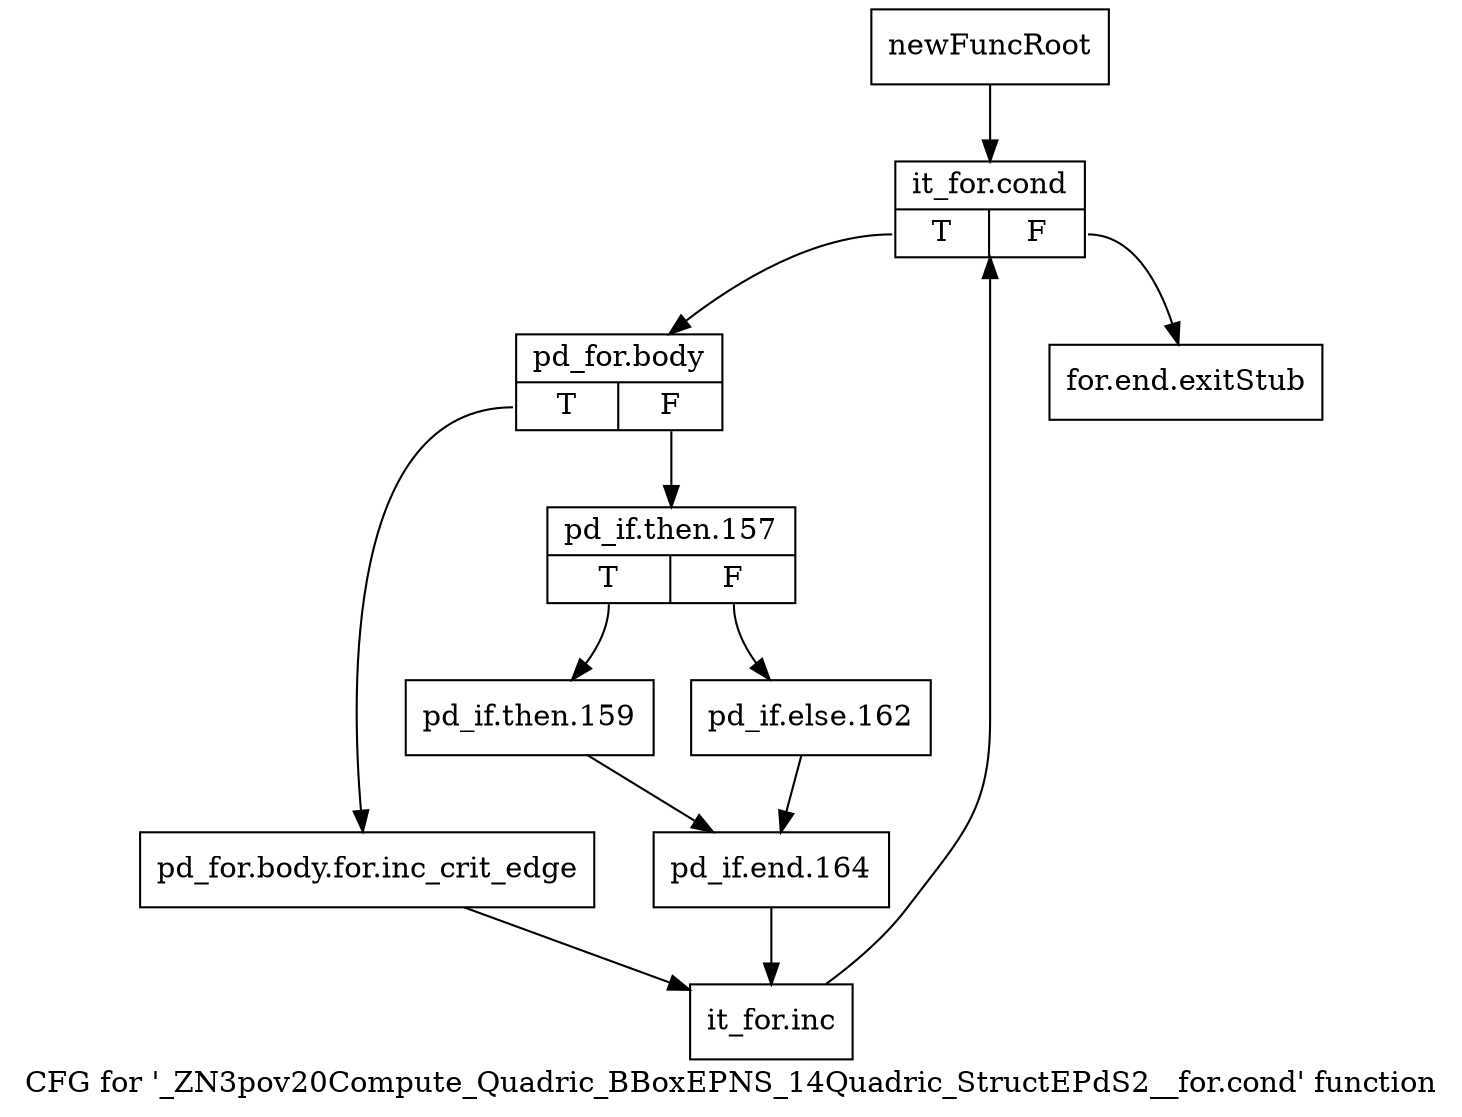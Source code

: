 digraph "CFG for '_ZN3pov20Compute_Quadric_BBoxEPNS_14Quadric_StructEPdS2__for.cond' function" {
	label="CFG for '_ZN3pov20Compute_Quadric_BBoxEPNS_14Quadric_StructEPdS2__for.cond' function";

	Node0x2b5f270 [shape=record,label="{newFuncRoot}"];
	Node0x2b5f270 -> Node0x2b5f310;
	Node0x2b5f2c0 [shape=record,label="{for.end.exitStub}"];
	Node0x2b5f310 [shape=record,label="{it_for.cond|{<s0>T|<s1>F}}"];
	Node0x2b5f310:s0 -> Node0x2b5f360;
	Node0x2b5f310:s1 -> Node0x2b5f2c0;
	Node0x2b5f360 [shape=record,label="{pd_for.body|{<s0>T|<s1>F}}"];
	Node0x2b5f360:s0 -> Node0x2b5f4f0;
	Node0x2b5f360:s1 -> Node0x2b5f3b0;
	Node0x2b5f3b0 [shape=record,label="{pd_if.then.157|{<s0>T|<s1>F}}"];
	Node0x2b5f3b0:s0 -> Node0x2b5f450;
	Node0x2b5f3b0:s1 -> Node0x2b5f400;
	Node0x2b5f400 [shape=record,label="{pd_if.else.162}"];
	Node0x2b5f400 -> Node0x2b5f4a0;
	Node0x2b5f450 [shape=record,label="{pd_if.then.159}"];
	Node0x2b5f450 -> Node0x2b5f4a0;
	Node0x2b5f4a0 [shape=record,label="{pd_if.end.164}"];
	Node0x2b5f4a0 -> Node0x2b5f540;
	Node0x2b5f4f0 [shape=record,label="{pd_for.body.for.inc_crit_edge}"];
	Node0x2b5f4f0 -> Node0x2b5f540;
	Node0x2b5f540 [shape=record,label="{it_for.inc}"];
	Node0x2b5f540 -> Node0x2b5f310;
}

